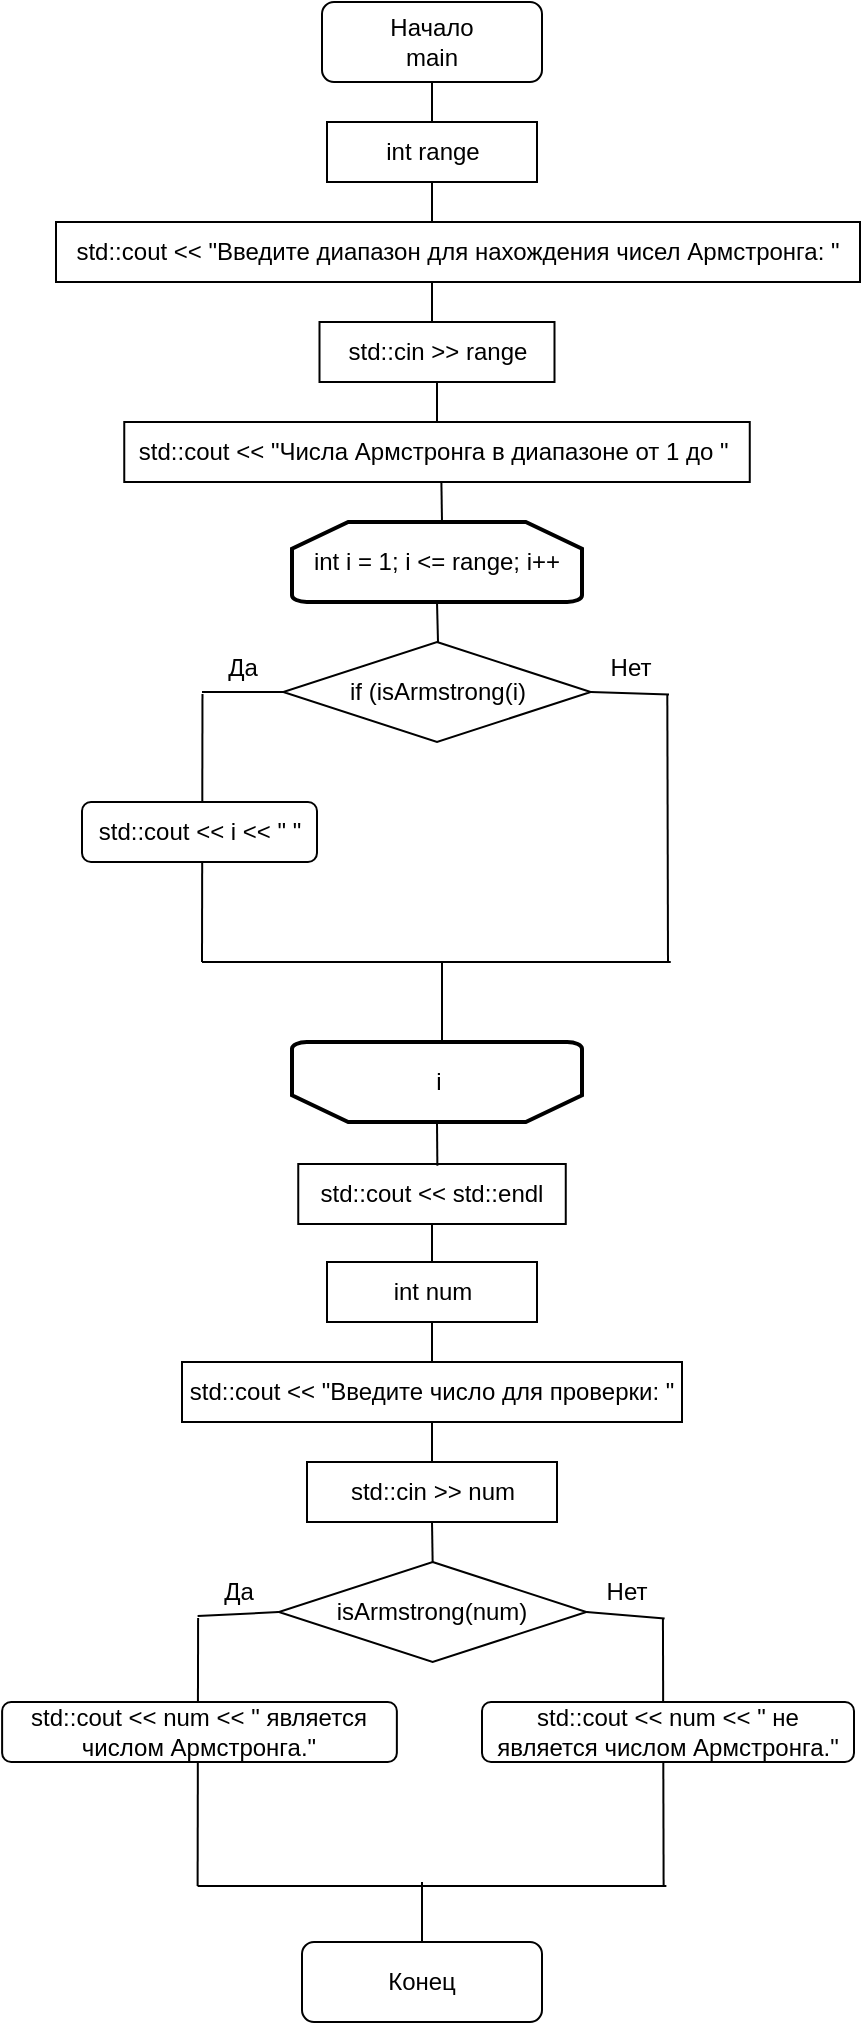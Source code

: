 <mxfile version="24.7.17">
  <diagram id="C5RBs43oDa-KdzZeNtuy" name="Page-1">
    <mxGraphModel dx="934" dy="532" grid="0" gridSize="10" guides="1" tooltips="1" connect="1" arrows="1" fold="1" page="1" pageScale="1" pageWidth="827" pageHeight="1169" math="0" shadow="0">
      <root>
        <mxCell id="WIyWlLk6GJQsqaUBKTNV-0" />
        <mxCell id="WIyWlLk6GJQsqaUBKTNV-1" parent="WIyWlLk6GJQsqaUBKTNV-0" />
        <mxCell id="A14jIgKRjlH1WczYECkV-0" style="edgeStyle=orthogonalEdgeStyle;rounded=0;orthogonalLoop=1;jettySize=auto;html=1;endArrow=none;endFill=0;" edge="1" parent="WIyWlLk6GJQsqaUBKTNV-1" source="WIyWlLk6GJQsqaUBKTNV-3">
          <mxGeometry relative="1" as="geometry">
            <mxPoint x="215" y="140" as="targetPoint" />
          </mxGeometry>
        </mxCell>
        <mxCell id="WIyWlLk6GJQsqaUBKTNV-3" value="Началo&lt;div&gt;main&lt;/div&gt;" style="rounded=1;whiteSpace=wrap;html=1;fontSize=12;glass=0;strokeWidth=1;shadow=0;" parent="WIyWlLk6GJQsqaUBKTNV-1" vertex="1">
          <mxGeometry x="160" y="80" width="110" height="40" as="geometry" />
        </mxCell>
        <mxCell id="WIyWlLk6GJQsqaUBKTNV-11" value="Конец" style="rounded=1;whiteSpace=wrap;html=1;fontSize=12;glass=0;strokeWidth=1;shadow=0;" parent="WIyWlLk6GJQsqaUBKTNV-1" vertex="1">
          <mxGeometry x="150" y="1050" width="120" height="40" as="geometry" />
        </mxCell>
        <mxCell id="A14jIgKRjlH1WczYECkV-1" value="int range" style="rounded=0;whiteSpace=wrap;html=1;" vertex="1" parent="WIyWlLk6GJQsqaUBKTNV-1">
          <mxGeometry x="162.5" y="140" width="105" height="30" as="geometry" />
        </mxCell>
        <mxCell id="A14jIgKRjlH1WczYECkV-2" style="edgeStyle=orthogonalEdgeStyle;rounded=0;orthogonalLoop=1;jettySize=auto;html=1;endArrow=none;endFill=0;" edge="1" parent="WIyWlLk6GJQsqaUBKTNV-1">
          <mxGeometry relative="1" as="geometry">
            <mxPoint x="215" y="190" as="targetPoint" />
            <mxPoint x="215" y="170" as="sourcePoint" />
          </mxGeometry>
        </mxCell>
        <mxCell id="A14jIgKRjlH1WczYECkV-3" value="std::cout &amp;lt;&amp;lt; &quot;Введите диапазон для нахождения чисел Армстронга: &quot;" style="rounded=0;whiteSpace=wrap;html=1;" vertex="1" parent="WIyWlLk6GJQsqaUBKTNV-1">
          <mxGeometry x="27" y="190" width="402" height="30" as="geometry" />
        </mxCell>
        <mxCell id="A14jIgKRjlH1WczYECkV-6" style="edgeStyle=orthogonalEdgeStyle;rounded=0;orthogonalLoop=1;jettySize=auto;html=1;endArrow=none;endFill=0;" edge="1" parent="WIyWlLk6GJQsqaUBKTNV-1">
          <mxGeometry relative="1" as="geometry">
            <mxPoint x="217.5" y="290" as="targetPoint" />
            <mxPoint x="217.5" y="270" as="sourcePoint" />
          </mxGeometry>
        </mxCell>
        <mxCell id="A14jIgKRjlH1WczYECkV-7" value="std::cout &amp;lt;&amp;lt; &quot;Числа Армстронга в диапазоне от 1 до &quot;&amp;nbsp;" style="rounded=0;whiteSpace=wrap;html=1;" vertex="1" parent="WIyWlLk6GJQsqaUBKTNV-1">
          <mxGeometry x="61.13" y="290" width="312.75" height="30" as="geometry" />
        </mxCell>
        <mxCell id="A14jIgKRjlH1WczYECkV-8" style="edgeStyle=orthogonalEdgeStyle;rounded=0;orthogonalLoop=1;jettySize=auto;html=1;endArrow=none;endFill=0;" edge="1" parent="WIyWlLk6GJQsqaUBKTNV-1">
          <mxGeometry relative="1" as="geometry">
            <mxPoint x="215" y="240" as="targetPoint" />
            <mxPoint x="215" y="220" as="sourcePoint" />
          </mxGeometry>
        </mxCell>
        <mxCell id="A14jIgKRjlH1WczYECkV-9" value="std::cin &amp;gt;&amp;gt; range" style="rounded=0;whiteSpace=wrap;html=1;" vertex="1" parent="WIyWlLk6GJQsqaUBKTNV-1">
          <mxGeometry x="158.75" y="240" width="117.5" height="30" as="geometry" />
        </mxCell>
        <mxCell id="A14jIgKRjlH1WczYECkV-10" value="int i = 1; i &amp;lt;= range; i++" style="strokeWidth=2;html=1;shape=mxgraph.flowchart.loop_limit;whiteSpace=wrap;" vertex="1" parent="WIyWlLk6GJQsqaUBKTNV-1">
          <mxGeometry x="145" y="340" width="145" height="40" as="geometry" />
        </mxCell>
        <mxCell id="A14jIgKRjlH1WczYECkV-12" value="" style="endArrow=none;html=1;rounded=0;entryX=0.507;entryY=1;entryDx=0;entryDy=0;entryPerimeter=0;" edge="1" parent="WIyWlLk6GJQsqaUBKTNV-1" target="A14jIgKRjlH1WczYECkV-7">
          <mxGeometry width="50" height="50" relative="1" as="geometry">
            <mxPoint x="220" y="340" as="sourcePoint" />
            <mxPoint x="430" y="290" as="targetPoint" />
            <Array as="points" />
          </mxGeometry>
        </mxCell>
        <mxCell id="A14jIgKRjlH1WczYECkV-15" value="" style="endArrow=none;html=1;rounded=0;exitX=0.5;exitY=1;exitDx=0;exitDy=0;exitPerimeter=0;" edge="1" parent="WIyWlLk6GJQsqaUBKTNV-1" source="A14jIgKRjlH1WczYECkV-10">
          <mxGeometry width="50" height="50" relative="1" as="geometry">
            <mxPoint x="320" y="330" as="sourcePoint" />
            <mxPoint x="218" y="400" as="targetPoint" />
          </mxGeometry>
        </mxCell>
        <mxCell id="A14jIgKRjlH1WczYECkV-16" value="if (isArmstrong(i)" style="rhombus;whiteSpace=wrap;html=1;" vertex="1" parent="WIyWlLk6GJQsqaUBKTNV-1">
          <mxGeometry x="140.63" y="400" width="153.75" height="50" as="geometry" />
        </mxCell>
        <mxCell id="A14jIgKRjlH1WczYECkV-18" value="" style="endArrow=none;html=1;rounded=0;exitX=1;exitY=0.5;exitDx=0;exitDy=0;entryX=0.978;entryY=0.94;entryDx=0;entryDy=0;entryPerimeter=0;" edge="1" parent="WIyWlLk6GJQsqaUBKTNV-1" source="A14jIgKRjlH1WczYECkV-16" target="A14jIgKRjlH1WczYECkV-20">
          <mxGeometry width="50" height="50" relative="1" as="geometry">
            <mxPoint x="360" y="370" as="sourcePoint" />
            <mxPoint x="340" y="425" as="targetPoint" />
          </mxGeometry>
        </mxCell>
        <mxCell id="A14jIgKRjlH1WczYECkV-19" value="" style="endArrow=none;html=1;rounded=0;exitX=0;exitY=0.5;exitDx=0;exitDy=0;" edge="1" parent="WIyWlLk6GJQsqaUBKTNV-1" source="A14jIgKRjlH1WczYECkV-16">
          <mxGeometry width="50" height="50" relative="1" as="geometry">
            <mxPoint x="304" y="435" as="sourcePoint" />
            <mxPoint x="100" y="425" as="targetPoint" />
          </mxGeometry>
        </mxCell>
        <mxCell id="A14jIgKRjlH1WczYECkV-20" value="Нет" style="text;html=1;align=center;verticalAlign=middle;resizable=0;points=[];autosize=1;strokeColor=none;fillColor=none;" vertex="1" parent="WIyWlLk6GJQsqaUBKTNV-1">
          <mxGeometry x="294.38" y="398" width="40" height="30" as="geometry" />
        </mxCell>
        <mxCell id="A14jIgKRjlH1WczYECkV-21" value="Да" style="text;html=1;align=center;verticalAlign=middle;resizable=0;points=[];autosize=1;strokeColor=none;fillColor=none;" vertex="1" parent="WIyWlLk6GJQsqaUBKTNV-1">
          <mxGeometry x="100" y="398" width="40" height="30" as="geometry" />
        </mxCell>
        <mxCell id="A14jIgKRjlH1WczYECkV-22" value="" style="endArrow=none;html=1;rounded=0;entryX=0.006;entryY=0.934;entryDx=0;entryDy=0;entryPerimeter=0;" edge="1" parent="WIyWlLk6GJQsqaUBKTNV-1" target="A14jIgKRjlH1WczYECkV-21">
          <mxGeometry width="50" height="50" relative="1" as="geometry">
            <mxPoint x="100" y="560" as="sourcePoint" />
            <mxPoint x="320" y="470" as="targetPoint" />
          </mxGeometry>
        </mxCell>
        <mxCell id="A14jIgKRjlH1WczYECkV-24" value="" style="endArrow=none;html=1;rounded=0;entryX=0.957;entryY=0.94;entryDx=0;entryDy=0;entryPerimeter=0;" edge="1" parent="WIyWlLk6GJQsqaUBKTNV-1" target="A14jIgKRjlH1WczYECkV-20">
          <mxGeometry width="50" height="50" relative="1" as="geometry">
            <mxPoint x="333" y="560" as="sourcePoint" />
            <mxPoint x="340" y="440" as="targetPoint" />
          </mxGeometry>
        </mxCell>
        <mxCell id="A14jIgKRjlH1WczYECkV-26" value="std::cout &amp;lt;&amp;lt; i &amp;lt;&amp;lt; &quot; &quot;" style="rounded=1;whiteSpace=wrap;html=1;" vertex="1" parent="WIyWlLk6GJQsqaUBKTNV-1">
          <mxGeometry x="40" y="480" width="117.5" height="30" as="geometry" />
        </mxCell>
        <mxCell id="A14jIgKRjlH1WczYECkV-30" value="" style="endArrow=none;html=1;rounded=0;" edge="1" parent="WIyWlLk6GJQsqaUBKTNV-1">
          <mxGeometry width="50" height="50" relative="1" as="geometry">
            <mxPoint x="100" y="560" as="sourcePoint" />
            <mxPoint x="334.38" y="560" as="targetPoint" />
          </mxGeometry>
        </mxCell>
        <mxCell id="A14jIgKRjlH1WczYECkV-31" value="std::cout &amp;lt;&amp;lt; std::endl" style="rounded=0;whiteSpace=wrap;html=1;" vertex="1" parent="WIyWlLk6GJQsqaUBKTNV-1">
          <mxGeometry x="148.13" y="661" width="133.75" height="30" as="geometry" />
        </mxCell>
        <mxCell id="A14jIgKRjlH1WczYECkV-32" value="" style="endArrow=none;html=1;rounded=0;" edge="1" parent="WIyWlLk6GJQsqaUBKTNV-1">
          <mxGeometry width="50" height="50" relative="1" as="geometry">
            <mxPoint x="220" y="560" as="sourcePoint" />
            <mxPoint x="220" y="600" as="targetPoint" />
          </mxGeometry>
        </mxCell>
        <mxCell id="A14jIgKRjlH1WczYECkV-33" value="" style="strokeWidth=2;html=1;shape=mxgraph.flowchart.loop_limit;whiteSpace=wrap;rotation=-180;" vertex="1" parent="WIyWlLk6GJQsqaUBKTNV-1">
          <mxGeometry x="145" y="600" width="145" height="40" as="geometry" />
        </mxCell>
        <mxCell id="A14jIgKRjlH1WczYECkV-34" value="i" style="text;html=1;align=center;verticalAlign=middle;resizable=0;points=[];autosize=1;strokeColor=none;fillColor=none;" vertex="1" parent="WIyWlLk6GJQsqaUBKTNV-1">
          <mxGeometry x="202.5" y="605" width="30" height="30" as="geometry" />
        </mxCell>
        <mxCell id="A14jIgKRjlH1WczYECkV-36" value="" style="endArrow=none;html=1;rounded=0;exitX=0.5;exitY=0;exitDx=0;exitDy=0;exitPerimeter=0;entryX=0.52;entryY=0.029;entryDx=0;entryDy=0;entryPerimeter=0;" edge="1" parent="WIyWlLk6GJQsqaUBKTNV-1" source="A14jIgKRjlH1WczYECkV-33" target="A14jIgKRjlH1WczYECkV-31">
          <mxGeometry width="50" height="50" relative="1" as="geometry">
            <mxPoint x="370" y="470" as="sourcePoint" />
            <mxPoint x="390" y="540" as="targetPoint" />
          </mxGeometry>
        </mxCell>
        <mxCell id="A14jIgKRjlH1WczYECkV-37" value="" style="endArrow=none;html=1;rounded=0;exitX=0.5;exitY=1;exitDx=0;exitDy=0;" edge="1" parent="WIyWlLk6GJQsqaUBKTNV-1" source="A14jIgKRjlH1WczYECkV-31">
          <mxGeometry width="50" height="50" relative="1" as="geometry">
            <mxPoint x="260" y="680" as="sourcePoint" />
            <mxPoint x="215" y="710" as="targetPoint" />
          </mxGeometry>
        </mxCell>
        <mxCell id="A14jIgKRjlH1WczYECkV-40" value="&lt;div style=&quot;text-align: start;&quot;&gt;&lt;span style=&quot;background-color: initial; font-size: 0px; text-wrap: nowrap;&quot;&gt;&lt;font face=&quot;monospace&quot; color=&quot;rgba(0, 0, 0, 0)&quot;&gt;int num&lt;/font&gt;&lt;/span&gt;&lt;/div&gt;" style="rounded=0;whiteSpace=wrap;html=1;" vertex="1" parent="WIyWlLk6GJQsqaUBKTNV-1">
          <mxGeometry x="162.5" y="710" width="105" height="30" as="geometry" />
        </mxCell>
        <mxCell id="A14jIgKRjlH1WczYECkV-43" value="int num" style="text;html=1;align=center;verticalAlign=middle;resizable=0;points=[];autosize=1;strokeColor=none;fillColor=none;" vertex="1" parent="WIyWlLk6GJQsqaUBKTNV-1">
          <mxGeometry x="185" y="710" width="60" height="30" as="geometry" />
        </mxCell>
        <mxCell id="A14jIgKRjlH1WczYECkV-45" style="edgeStyle=orthogonalEdgeStyle;rounded=0;orthogonalLoop=1;jettySize=auto;html=1;endArrow=none;endFill=0;" edge="1" parent="WIyWlLk6GJQsqaUBKTNV-1">
          <mxGeometry relative="1" as="geometry">
            <mxPoint x="215" y="760" as="targetPoint" />
            <mxPoint x="215" y="740" as="sourcePoint" />
          </mxGeometry>
        </mxCell>
        <mxCell id="A14jIgKRjlH1WczYECkV-46" value="std::cout &amp;lt;&amp;lt; &quot;Введите число для проверки: &quot;" style="rounded=0;whiteSpace=wrap;html=1;" vertex="1" parent="WIyWlLk6GJQsqaUBKTNV-1">
          <mxGeometry x="90" y="760" width="250" height="30" as="geometry" />
        </mxCell>
        <mxCell id="A14jIgKRjlH1WczYECkV-47" style="edgeStyle=orthogonalEdgeStyle;rounded=0;orthogonalLoop=1;jettySize=auto;html=1;endArrow=none;endFill=0;" edge="1" parent="WIyWlLk6GJQsqaUBKTNV-1">
          <mxGeometry relative="1" as="geometry">
            <mxPoint x="215" y="810" as="targetPoint" />
            <mxPoint x="215" y="790" as="sourcePoint" />
          </mxGeometry>
        </mxCell>
        <mxCell id="A14jIgKRjlH1WczYECkV-48" value="std::cin &amp;gt;&amp;gt; num" style="rounded=0;whiteSpace=wrap;html=1;" vertex="1" parent="WIyWlLk6GJQsqaUBKTNV-1">
          <mxGeometry x="152.5" y="810" width="125" height="30" as="geometry" />
        </mxCell>
        <mxCell id="A14jIgKRjlH1WczYECkV-49" value="isArmstrong(num)" style="rhombus;whiteSpace=wrap;html=1;" vertex="1" parent="WIyWlLk6GJQsqaUBKTNV-1">
          <mxGeometry x="138.44" y="860" width="153.75" height="50" as="geometry" />
        </mxCell>
        <mxCell id="A14jIgKRjlH1WczYECkV-50" value="" style="endArrow=none;html=1;rounded=0;exitX=1;exitY=0.5;exitDx=0;exitDy=0;entryX=0.978;entryY=0.94;entryDx=0;entryDy=0;entryPerimeter=0;" edge="1" parent="WIyWlLk6GJQsqaUBKTNV-1" source="A14jIgKRjlH1WczYECkV-49" target="A14jIgKRjlH1WczYECkV-52">
          <mxGeometry width="50" height="50" relative="1" as="geometry">
            <mxPoint x="357.81" y="832" as="sourcePoint" />
            <mxPoint x="337.81" y="887" as="targetPoint" />
          </mxGeometry>
        </mxCell>
        <mxCell id="A14jIgKRjlH1WczYECkV-51" value="" style="endArrow=none;html=1;rounded=0;exitX=0;exitY=0.5;exitDx=0;exitDy=0;" edge="1" parent="WIyWlLk6GJQsqaUBKTNV-1" source="A14jIgKRjlH1WczYECkV-49">
          <mxGeometry width="50" height="50" relative="1" as="geometry">
            <mxPoint x="301.81" y="897" as="sourcePoint" />
            <mxPoint x="97.81" y="887" as="targetPoint" />
          </mxGeometry>
        </mxCell>
        <mxCell id="A14jIgKRjlH1WczYECkV-52" value="Нет" style="text;html=1;align=center;verticalAlign=middle;resizable=0;points=[];autosize=1;strokeColor=none;fillColor=none;" vertex="1" parent="WIyWlLk6GJQsqaUBKTNV-1">
          <mxGeometry x="292.19" y="860" width="40" height="30" as="geometry" />
        </mxCell>
        <mxCell id="A14jIgKRjlH1WczYECkV-53" value="Да" style="text;html=1;align=center;verticalAlign=middle;resizable=0;points=[];autosize=1;strokeColor=none;fillColor=none;" vertex="1" parent="WIyWlLk6GJQsqaUBKTNV-1">
          <mxGeometry x="97.81" y="860" width="40" height="30" as="geometry" />
        </mxCell>
        <mxCell id="A14jIgKRjlH1WczYECkV-54" value="" style="endArrow=none;html=1;rounded=0;entryX=0.006;entryY=0.934;entryDx=0;entryDy=0;entryPerimeter=0;" edge="1" parent="WIyWlLk6GJQsqaUBKTNV-1" target="A14jIgKRjlH1WczYECkV-53">
          <mxGeometry width="50" height="50" relative="1" as="geometry">
            <mxPoint x="97.81" y="1022" as="sourcePoint" />
            <mxPoint x="317.81" y="932" as="targetPoint" />
          </mxGeometry>
        </mxCell>
        <mxCell id="A14jIgKRjlH1WczYECkV-55" value="" style="endArrow=none;html=1;rounded=0;entryX=0.957;entryY=0.94;entryDx=0;entryDy=0;entryPerimeter=0;" edge="1" parent="WIyWlLk6GJQsqaUBKTNV-1" target="A14jIgKRjlH1WczYECkV-52">
          <mxGeometry width="50" height="50" relative="1" as="geometry">
            <mxPoint x="330.81" y="1022" as="sourcePoint" />
            <mxPoint x="337.81" y="902" as="targetPoint" />
          </mxGeometry>
        </mxCell>
        <mxCell id="A14jIgKRjlH1WczYECkV-56" value="std::cout &amp;lt;&amp;lt; num &amp;lt;&amp;lt; &quot; является числом Армстронга.&quot;" style="rounded=1;whiteSpace=wrap;html=1;" vertex="1" parent="WIyWlLk6GJQsqaUBKTNV-1">
          <mxGeometry x="0.06" y="930" width="197.37" height="30" as="geometry" />
        </mxCell>
        <mxCell id="A14jIgKRjlH1WczYECkV-57" value="" style="endArrow=none;html=1;rounded=0;" edge="1" parent="WIyWlLk6GJQsqaUBKTNV-1">
          <mxGeometry width="50" height="50" relative="1" as="geometry">
            <mxPoint x="97.81" y="1022" as="sourcePoint" />
            <mxPoint x="332.19" y="1022" as="targetPoint" />
          </mxGeometry>
        </mxCell>
        <mxCell id="A14jIgKRjlH1WczYECkV-58" value="" style="endArrow=none;html=1;rounded=0;exitX=0.5;exitY=0;exitDx=0;exitDy=0;entryX=0.5;entryY=1;entryDx=0;entryDy=0;" edge="1" parent="WIyWlLk6GJQsqaUBKTNV-1" source="A14jIgKRjlH1WczYECkV-49" target="A14jIgKRjlH1WczYECkV-48">
          <mxGeometry width="50" height="50" relative="1" as="geometry">
            <mxPoint x="250" y="930" as="sourcePoint" />
            <mxPoint x="220" y="840" as="targetPoint" />
          </mxGeometry>
        </mxCell>
        <mxCell id="A14jIgKRjlH1WczYECkV-61" value="std::cout &amp;lt;&amp;lt; num &amp;lt;&amp;lt; &quot; не является числом Армстронга.&quot;" style="rounded=1;whiteSpace=wrap;html=1;" vertex="1" parent="WIyWlLk6GJQsqaUBKTNV-1">
          <mxGeometry x="240" y="930" width="186" height="30" as="geometry" />
        </mxCell>
        <mxCell id="A14jIgKRjlH1WczYECkV-62" value="" style="endArrow=none;html=1;rounded=0;exitX=0.5;exitY=0;exitDx=0;exitDy=0;" edge="1" parent="WIyWlLk6GJQsqaUBKTNV-1" source="WIyWlLk6GJQsqaUBKTNV-11">
          <mxGeometry width="50" height="50" relative="1" as="geometry">
            <mxPoint x="290" y="1020" as="sourcePoint" />
            <mxPoint x="210" y="1020" as="targetPoint" />
          </mxGeometry>
        </mxCell>
      </root>
    </mxGraphModel>
  </diagram>
</mxfile>
